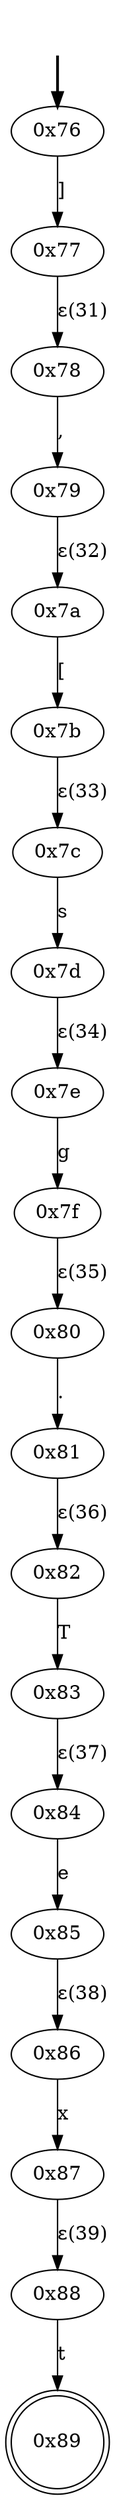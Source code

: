digraph {
	fake [style=invisible]
	"0x76" [root=true]
	"0x77"
	"0x78"
	"0x79"
	"0x7a"
	"0x7b"
	"0x7c"
	"0x7d"
	"0x7e"
	"0x7f"
	"0x80"
	"0x81"
	"0x82"
	"0x83"
	"0x84"
	"0x85"
	"0x86"
	"0x87"
	"0x88"
	"0x89" [shape=doublecircle]
	fake -> "0x76" [style=bold]
	"0x76" -> "0x77" [label="]"]
	"0x78" -> "0x79" [label=","]
	"0x77" -> "0x78" [label="ε(31)"]
	"0x7a" -> "0x7b" [label="["]
	"0x79" -> "0x7a" [label="ε(32)"]
	"0x7c" -> "0x7d" [label=s]
	"0x7b" -> "0x7c" [label="ε(33)"]
	"0x7e" -> "0x7f" [label=g]
	"0x7d" -> "0x7e" [label="ε(34)"]
	"0x80" -> "0x81" [label="."]
	"0x7f" -> "0x80" [label="ε(35)"]
	"0x82" -> "0x83" [label=T]
	"0x81" -> "0x82" [label="ε(36)"]
	"0x84" -> "0x85" [label=e]
	"0x83" -> "0x84" [label="ε(37)"]
	"0x86" -> "0x87" [label=x]
	"0x85" -> "0x86" [label="ε(38)"]
	"0x88" -> "0x89" [label=t]
	"0x87" -> "0x88" [label="ε(39)"]
}
